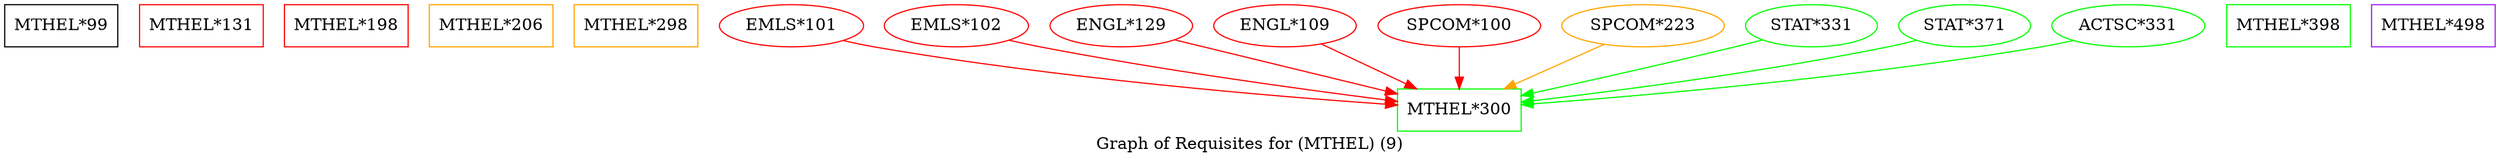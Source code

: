 strict digraph "" {
	graph [bb="0,0,2112.5,131",
		label="Graph of Requisites for (MTHEL) (9)",
		lheight=0.21,
		lp="1056.2,11.5",
		lwidth=3.62
	];
	node [label="\N"];
	"MTHEL*99"	[height=0.5,
		pos="48,113",
		shape=box,
		width=1.3333];
	"MTHEL*131"	[color=red,
		height=0.5,
		pos="167,113",
		shape=box,
		width=1.4583];
	"MTHEL*198"	[color=red,
		height=0.5,
		pos="290,113",
		shape=box,
		width=1.4583];
	"MTHEL*206"	[color=orange,
		height=0.5,
		pos="413,113",
		shape=box,
		width=1.4583];
	"MTHEL*298"	[color=orange,
		height=0.5,
		pos="536,113",
		shape=box,
		width=1.4583];
	"MTHEL*300"	[color=green,
		height=0.5,
		pos="1234,41",
		shape=box,
		width=1.4583];
	"EMLS*101"	[color=red,
		height=0.5,
		pos="668,113",
		width=1.6971];
	"EMLS*101" -> "MTHEL*300"	[color=red,
		pos="e,1181.2,45.347 711.88,100.41 720.49,98.397 729.5,96.48 738,95 892.4,68.123 1076.4,52.76 1170.9,46.064"];
	"EMLS*102"	[color=red,
		height=0.5,
		pos="808,113",
		width=1.6971];
	"EMLS*102" -> "MTHEL*300"	[color=red,
		pos="e,1181.4,48.398 852.94,100.62 861.56,98.61 870.54,96.641 879,95 980.75,75.263 1100.1,58.801 1171.3,49.689"];
	"ENGL*129"	[color=red,
		height=0.5,
		pos="948,113",
		width=1.679];
	"ENGL*129" -> "MTHEL*300"	[color=red,
		pos="e,1181.1,54.942 993.32,100.91 1041.4,89.15 1117.6,70.495 1171.4,57.333"];
	"ENGL*109"	[color=red,
		height=0.5,
		pos="1087,113",
		width=1.679];
	"ENGL*109" -> "MTHEL*300"	[color=red,
		pos="e,1198,59.122 1117.8,97.326 1138.4,87.53 1165.8,74.484 1188.8,63.521"];
	"SPCOM*100"	[color=red,
		height=0.5,
		pos="1234,113",
		width=1.9137];
	"SPCOM*100" -> "MTHEL*300"	[color=red,
		pos="e,1234,59.104 1234,94.697 1234,86.983 1234,77.712 1234,69.112"];
	"SPCOM*223"	[color=orange,
		height=0.5,
		pos="1390,113",
		width=1.9137];
	"SPCOM*223" -> "MTHEL*300"	[color=orange,
		pos="e,1272,59.04 1356.9,97.155 1335,87.305 1305.8,74.226 1281.4,63.276"];
	"STAT*331"	[color=green,
		height=0.5,
		pos="1533,113",
		width=1.5526];
	"STAT*331" -> "MTHEL*300"	[color=green,
		pos="e,1286.6,53.398 1491.4,100.91 1483.7,98.899 1475.6,96.852 1468,95 1410,80.853 1343.6,65.936 1296.4,55.545"];
	"STAT*371"	[color=green,
		height=0.5,
		pos="1663,113",
		width=1.5526];
	"STAT*371" -> "MTHEL*300"	[color=green,
		pos="e,1286.8,47.815 1622.2,100.6 1614.2,98.573 1605.9,96.601 1598,95 1493.1,73.713 1369.5,57.581 1296.7,48.978"];
	"ACTSC*331"	[color=green,
		height=0.5,
		pos="1802,113",
		width=1.8054];
	"ACTSC*331" -> "MTHEL*300"	[color=green,
		pos="e,1286.6,45.575 1755.2,100.36 1746.2,98.379 1736.8,96.484 1728,95 1574.1,69.154 1390.9,53.365 1296.8,46.329"];
	"MTHEL*398"	[color=green,
		height=0.5,
		pos="1937,113",
		shape=box,
		width=1.4583];
	"MTHEL*498"	[color=purple,
		height=0.5,
		pos="2060,113",
		shape=box,
		width=1.4583];
}
